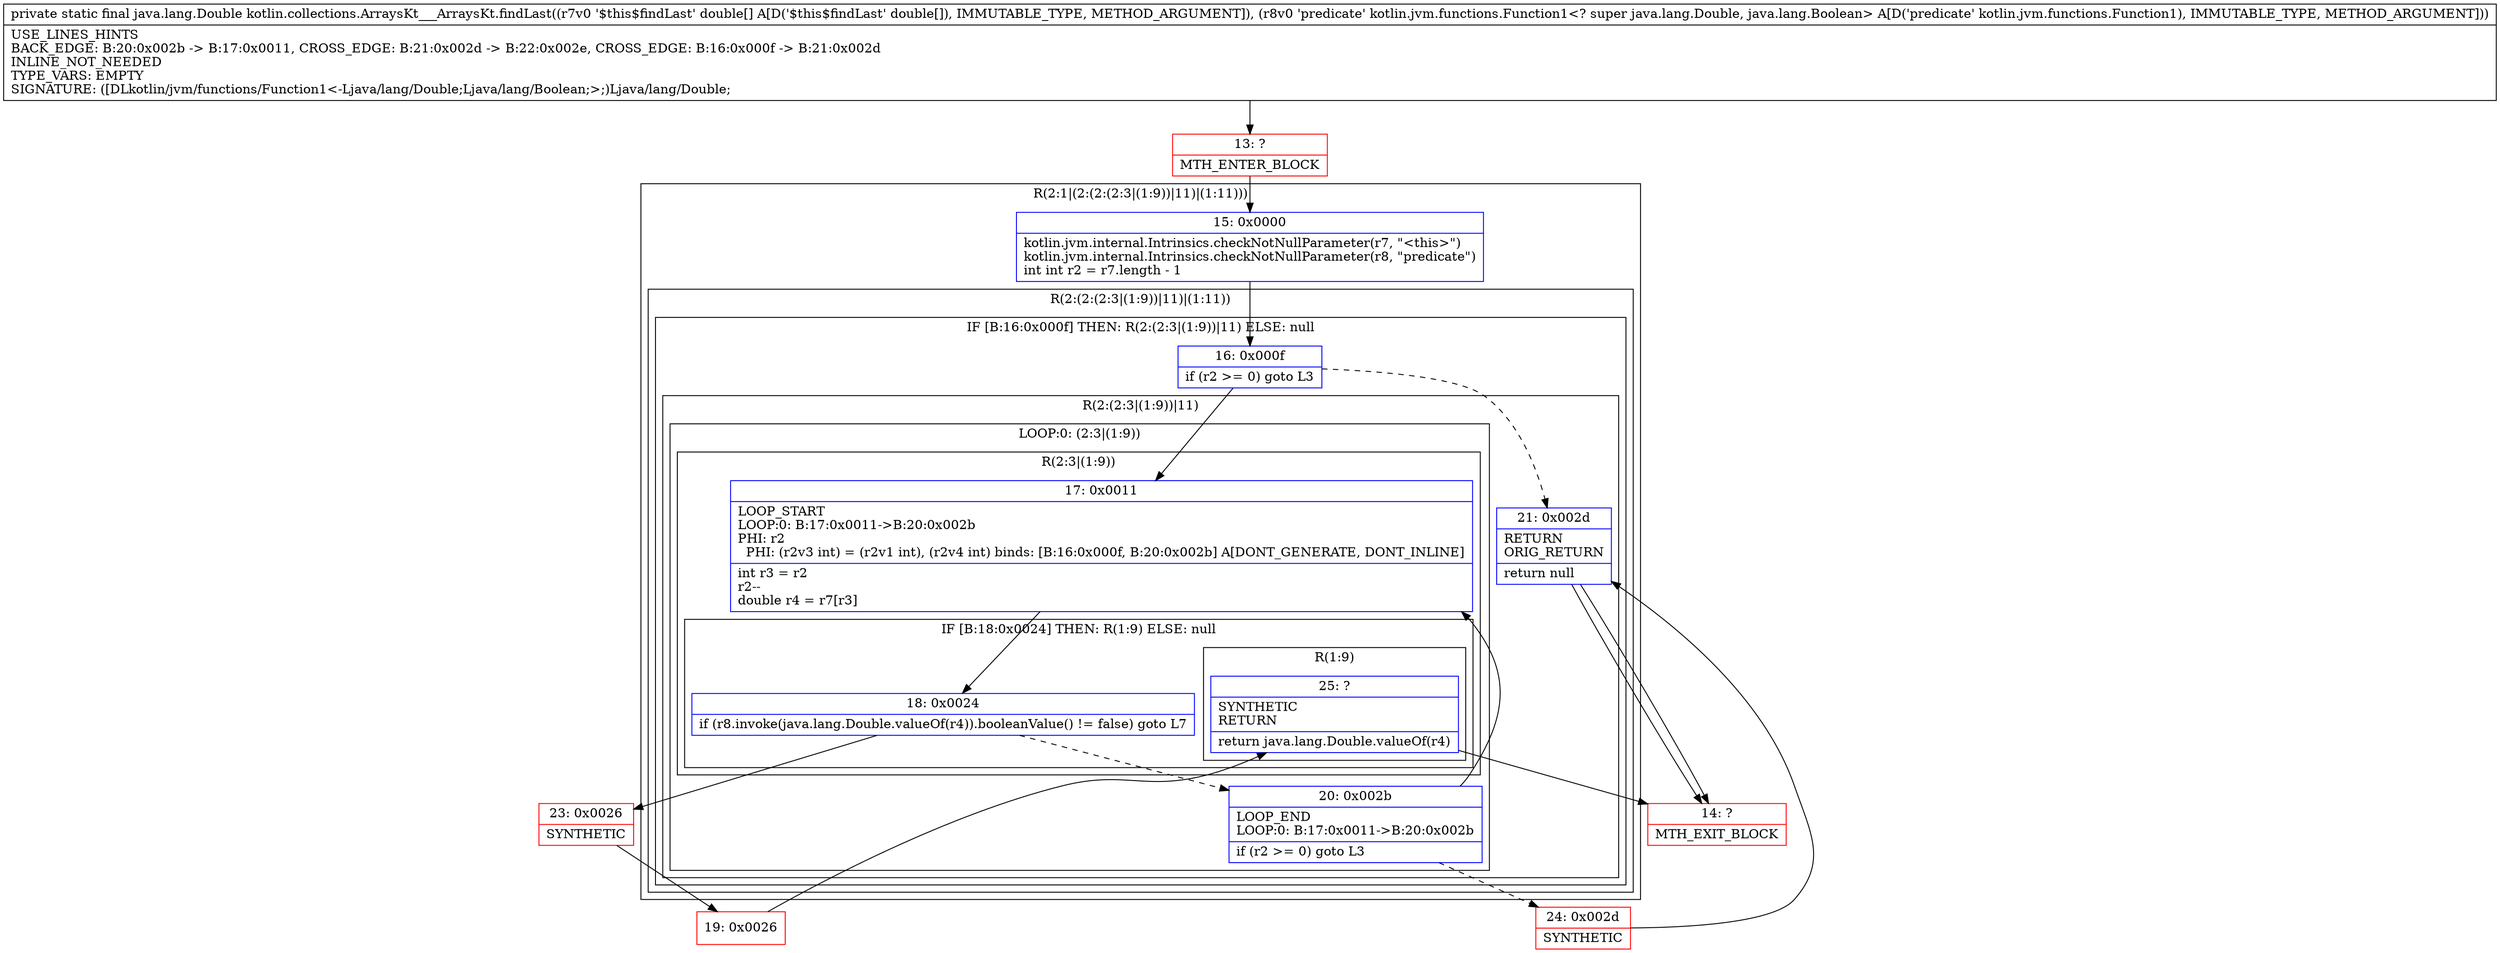 digraph "CFG forkotlin.collections.ArraysKt___ArraysKt.findLast([DLkotlin\/jvm\/functions\/Function1;)Ljava\/lang\/Double;" {
subgraph cluster_Region_1589467334 {
label = "R(2:1|(2:(2:(2:3|(1:9))|11)|(1:11)))";
node [shape=record,color=blue];
Node_15 [shape=record,label="{15\:\ 0x0000|kotlin.jvm.internal.Intrinsics.checkNotNullParameter(r7, \"\<this\>\")\lkotlin.jvm.internal.Intrinsics.checkNotNullParameter(r8, \"predicate\")\lint int r2 = r7.length \- 1\l}"];
subgraph cluster_Region_503644031 {
label = "R(2:(2:(2:3|(1:9))|11)|(1:11))";
node [shape=record,color=blue];
subgraph cluster_IfRegion_989285472 {
label = "IF [B:16:0x000f] THEN: R(2:(2:3|(1:9))|11) ELSE: null";
node [shape=record,color=blue];
Node_16 [shape=record,label="{16\:\ 0x000f|if (r2 \>= 0) goto L3\l}"];
subgraph cluster_Region_450914046 {
label = "R(2:(2:3|(1:9))|11)";
node [shape=record,color=blue];
subgraph cluster_LoopRegion_943580596 {
label = "LOOP:0: (2:3|(1:9))";
node [shape=record,color=blue];
Node_20 [shape=record,label="{20\:\ 0x002b|LOOP_END\lLOOP:0: B:17:0x0011\-\>B:20:0x002b\l|if (r2 \>= 0) goto L3\l}"];
subgraph cluster_Region_1121998401 {
label = "R(2:3|(1:9))";
node [shape=record,color=blue];
Node_17 [shape=record,label="{17\:\ 0x0011|LOOP_START\lLOOP:0: B:17:0x0011\-\>B:20:0x002b\lPHI: r2 \l  PHI: (r2v3 int) = (r2v1 int), (r2v4 int) binds: [B:16:0x000f, B:20:0x002b] A[DONT_GENERATE, DONT_INLINE]\l|int r3 = r2\lr2\-\-\ldouble r4 = r7[r3]\l}"];
subgraph cluster_IfRegion_217243933 {
label = "IF [B:18:0x0024] THEN: R(1:9) ELSE: null";
node [shape=record,color=blue];
Node_18 [shape=record,label="{18\:\ 0x0024|if (r8.invoke(java.lang.Double.valueOf(r4)).booleanValue() != false) goto L7\l}"];
subgraph cluster_Region_1289809052 {
label = "R(1:9)";
node [shape=record,color=blue];
Node_25 [shape=record,label="{25\:\ ?|SYNTHETIC\lRETURN\l|return java.lang.Double.valueOf(r4)\l}"];
}
}
}
}
Node_21 [shape=record,label="{21\:\ 0x002d|RETURN\lORIG_RETURN\l|return null\l}"];
}
}
subgraph cluster_Region_577551348 {
label = "R(1:11)";
node [shape=record,color=blue];
Node_21 [shape=record,label="{21\:\ 0x002d|RETURN\lORIG_RETURN\l|return null\l}"];
}
}
}
Node_13 [shape=record,color=red,label="{13\:\ ?|MTH_ENTER_BLOCK\l}"];
Node_24 [shape=record,color=red,label="{24\:\ 0x002d|SYNTHETIC\l}"];
Node_23 [shape=record,color=red,label="{23\:\ 0x0026|SYNTHETIC\l}"];
Node_19 [shape=record,color=red,label="{19\:\ 0x0026}"];
Node_14 [shape=record,color=red,label="{14\:\ ?|MTH_EXIT_BLOCK\l}"];
MethodNode[shape=record,label="{private static final java.lang.Double kotlin.collections.ArraysKt___ArraysKt.findLast((r7v0 '$this$findLast' double[] A[D('$this$findLast' double[]), IMMUTABLE_TYPE, METHOD_ARGUMENT]), (r8v0 'predicate' kotlin.jvm.functions.Function1\<? super java.lang.Double, java.lang.Boolean\> A[D('predicate' kotlin.jvm.functions.Function1), IMMUTABLE_TYPE, METHOD_ARGUMENT]))  | USE_LINES_HINTS\lBACK_EDGE: B:20:0x002b \-\> B:17:0x0011, CROSS_EDGE: B:21:0x002d \-\> B:22:0x002e, CROSS_EDGE: B:16:0x000f \-\> B:21:0x002d\lINLINE_NOT_NEEDED\lTYPE_VARS: EMPTY\lSIGNATURE: ([DLkotlin\/jvm\/functions\/Function1\<\-Ljava\/lang\/Double;Ljava\/lang\/Boolean;\>;)Ljava\/lang\/Double;\l}"];
MethodNode -> Node_13;Node_15 -> Node_16;
Node_16 -> Node_17;
Node_16 -> Node_21[style=dashed];
Node_20 -> Node_17;
Node_20 -> Node_24[style=dashed];
Node_17 -> Node_18;
Node_18 -> Node_20[style=dashed];
Node_18 -> Node_23;
Node_25 -> Node_14;
Node_21 -> Node_14;
Node_21 -> Node_14;
Node_13 -> Node_15;
Node_24 -> Node_21;
Node_23 -> Node_19;
Node_19 -> Node_25;
}


